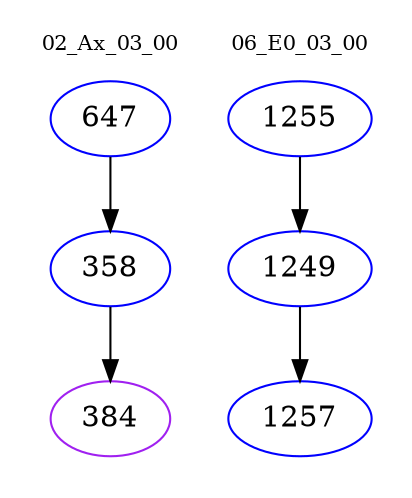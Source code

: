 digraph{
subgraph cluster_0 {
color = white
label = "02_Ax_03_00";
fontsize=10;
T0_647 [label="647", color="blue"]
T0_647 -> T0_358 [color="black"]
T0_358 [label="358", color="blue"]
T0_358 -> T0_384 [color="black"]
T0_384 [label="384", color="purple"]
}
subgraph cluster_1 {
color = white
label = "06_E0_03_00";
fontsize=10;
T1_1255 [label="1255", color="blue"]
T1_1255 -> T1_1249 [color="black"]
T1_1249 [label="1249", color="blue"]
T1_1249 -> T1_1257 [color="black"]
T1_1257 [label="1257", color="blue"]
}
}
